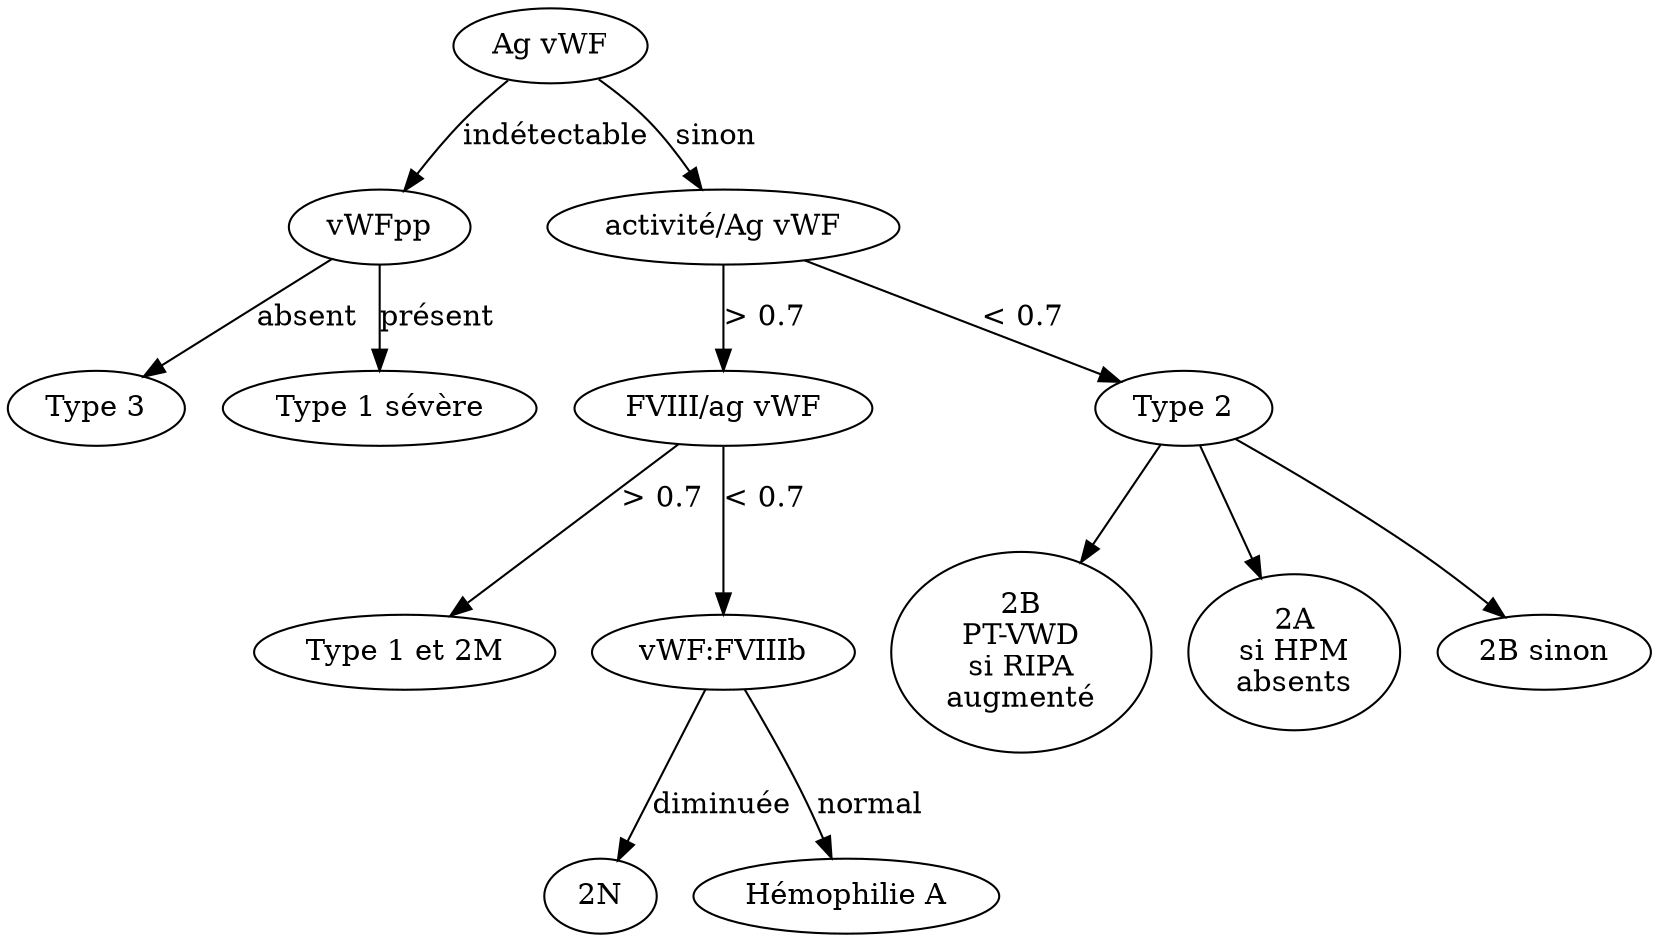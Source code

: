 digraph {
     "Ag vWF" -> vWFpp [label="indétectable"];
    vWFpp ->  "Type 3" [label="absent"];  
    vWFpp -> "Type 1 sévère" [label="présent"] ;

    "Ag vWF" -> "activité/Ag vWF"[label="sinon"];
    "activité/Ag vWF" -> "FVIII/ag vWF"[label="> 0.7"];
    "FVIII/ag vWF" -> "Type 1 et 2M" [label="> 0.7"];
    "FVIII/ag vWF" -> "vWF:FVIIIb"  [label="< 0.7"];
     "vWF:FVIIIb" -> "2N"[label="diminuée"]; 
     "vWF:FVIIIb" -> "Hémophilie A"[label="normal"]; 

    "activité/Ag vWF" -> "Type 2"[label="< 0.7"];
    "Type 2" -> { "2B\nPT-VWD\nsi RIPA\naugmenté", "2A\nsi HPM\nabsents"; "2B sinon";}
    // "diminué" -> "type 2N" ; 
    // "normal" -> "Hémophilie A";

    // "multimère" -> {"HPM absent" -> "Type 2A";
    // "HPM présents" -> "Type 2M3 }
    // }

}
